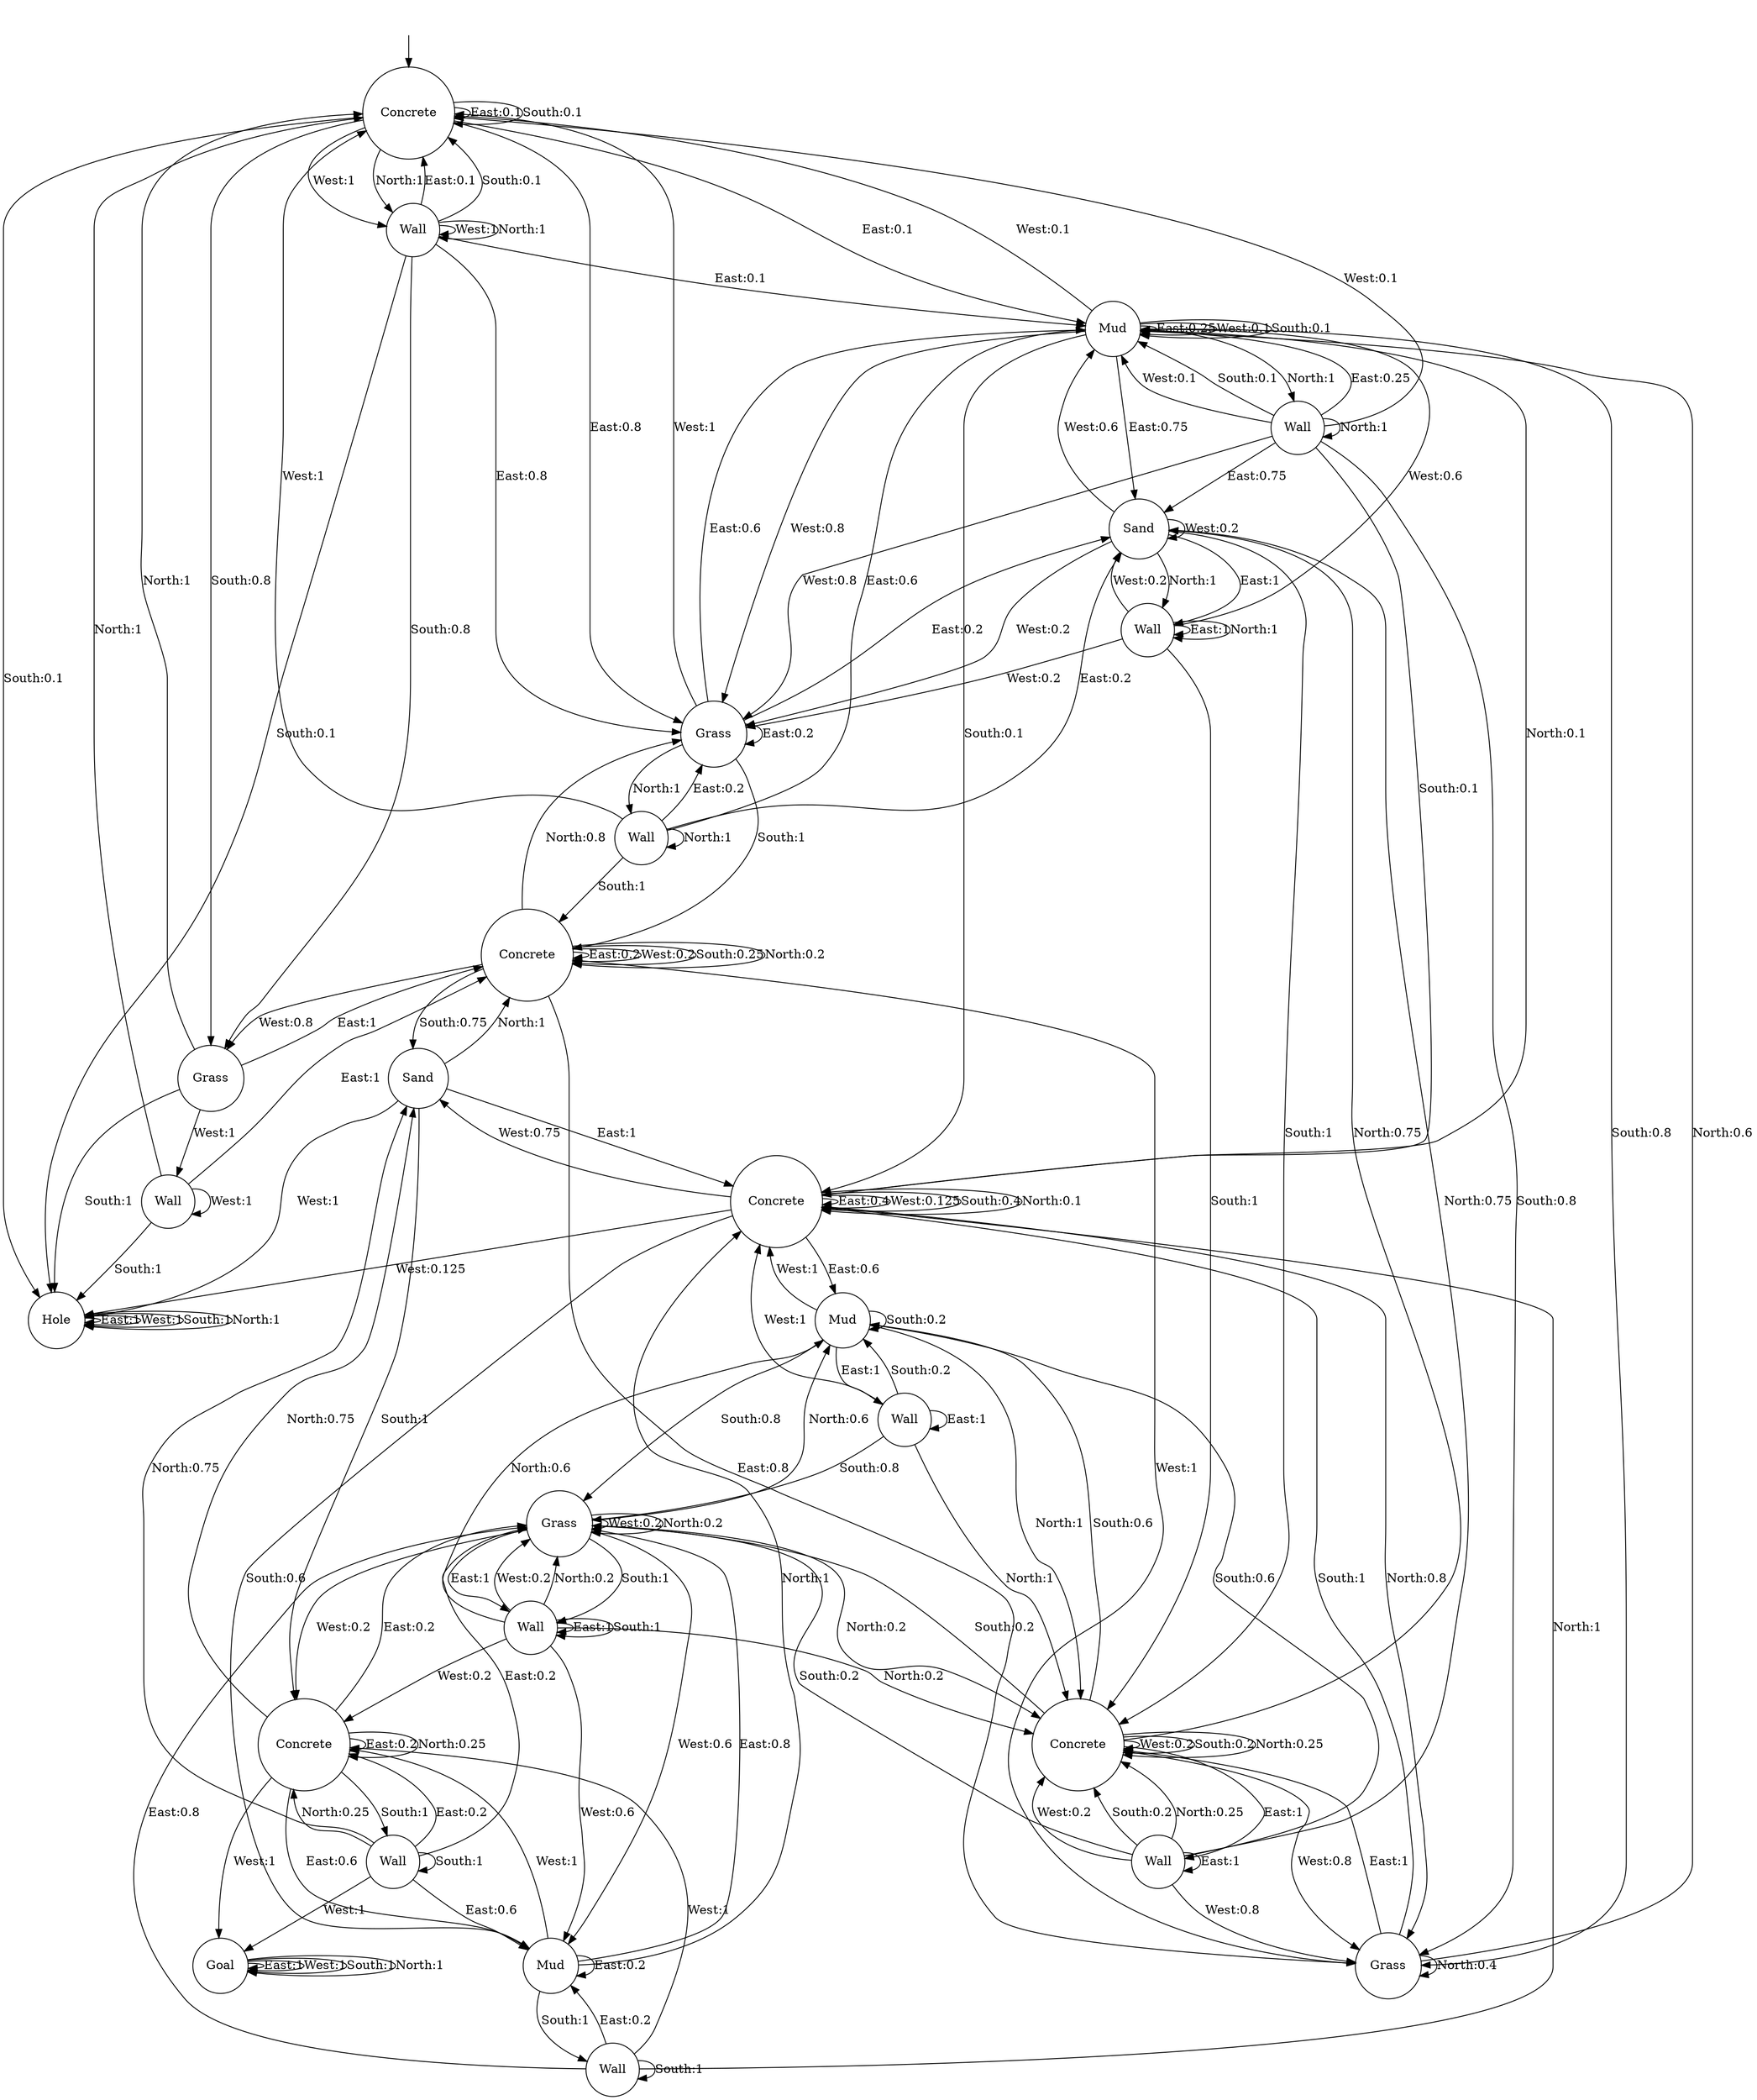 digraph g {
__start0 [label="" shape="none"];
0 [shape="circle" label="Concrete"];
1 [shape="circle" label="Wall"];
2 [shape="circle" label="Wall"];
3 [shape="circle" label="Grass"];
4 [shape="circle" label="Hole"];
5 [shape="circle" label="Goal"];
6 [shape="circle" label="Wall"];
7 [shape="circle" label="Grass"];
8 [shape="circle" label="Concrete"];
9 [shape="circle" label="Sand"];
10 [shape="circle" label="Concrete"];
11 [shape="circle" label="Wall"];
12 [shape="circle" label="Wall"];
13 [shape="circle" label="Mud"];
14 [shape="circle" label="Grass"];
15 [shape="circle" label="Concrete"];
16 [shape="circle" label="Wall"];
17 [shape="circle" label="Mud"];
18 [shape="circle" label="Wall"];
19 [shape="circle" label="Sand"];
20 [shape="circle" label="Concrete"];
21 [shape="circle" label="Wall"];
22 [shape="circle" label="Wall"];
23 [shape="circle" label="Mud"];
24 [shape="circle" label="Wall"];
25 [shape="circle" label="Grass"];
0 -> 0 [label="East:0.1"];
0 -> 7 [label="East:0.8"];
0 -> 13 [label="East:0.1"];
0 -> 1 [label="West:1"];
0 -> 0 [label="South:0.1"];
0 -> 3 [label="South:0.8"];
0 -> 4 [label="South:0.1"];
0 -> 1 [label="North:1"];
1 -> 0 [label="East:0.1"];
1 -> 7 [label="East:0.8"];
1 -> 13 [label="East:0.1"];
1 -> 1 [label="West:1"];
1 -> 0 [label="South:0.1"];
1 -> 3 [label="South:0.8"];
1 -> 4 [label="South:0.1"];
1 -> 1 [label="North:1"];
2 -> 8 [label="East:1"];
2 -> 2 [label="West:1"];
2 -> 4 [label="South:1"];
2 -> 0 [label="North:1"];
3 -> 8 [label="East:1"];
3 -> 2 [label="West:1"];
3 -> 4 [label="South:1"];
3 -> 0 [label="North:1"];
4 -> 4 [label="East:1"];
4 -> 4 [label="West:1"];
4 -> 4 [label="South:1"];
4 -> 4 [label="North:1"];
5 -> 5 [label="East:1"];
5 -> 5 [label="West:1"];
5 -> 5 [label="South:1"];
5 -> 5 [label="North:1"];
6 -> 7 [label="East:0.2"];
6 -> 13 [label="East:0.6"];
6 -> 19 [label="East:0.2"];
6 -> 0 [label="West:1"];
6 -> 8 [label="South:1"];
6 -> 6 [label="North:1"];
7 -> 7 [label="East:0.2"];
7 -> 13 [label="East:0.6"];
7 -> 19 [label="East:0.2"];
7 -> 0 [label="West:1"];
7 -> 8 [label="South:1"];
7 -> 6 [label="North:1"];
8 -> 8 [label="East:0.2"];
8 -> 14 [label="East:0.8"];
8 -> 3 [label="West:0.8"];
8 -> 8 [label="West:0.2"];
8 -> 8 [label="South:0.25"];
8 -> 9 [label="South:0.75"];
8 -> 7 [label="North:0.8"];
8 -> 8 [label="North:0.2"];
9 -> 15 [label="East:1"];
9 -> 4 [label="West:1"];
9 -> 10 [label="South:1"];
9 -> 8 [label="North:1"];
10 -> 10 [label="East:0.2"];
10 -> 17 [label="East:0.6"];
10 -> 25 [label="East:0.2"];
10 -> 5 [label="West:1"];
10 -> 11 [label="South:1"];
10 -> 9 [label="North:0.75"];
10 -> 10 [label="North:0.25"];
11 -> 10 [label="East:0.2"];
11 -> 17 [label="East:0.6"];
11 -> 25 [label="East:0.2"];
11 -> 5 [label="West:1"];
11 -> 11 [label="South:1"];
11 -> 9 [label="North:0.75"];
11 -> 10 [label="North:0.25"];
12 -> 13 [label="East:0.25"];
12 -> 19 [label="East:0.75"];
12 -> 0 [label="West:0.1"];
12 -> 7 [label="West:0.8"];
12 -> 13 [label="West:0.1"];
12 -> 13 [label="South:0.1"];
12 -> 14 [label="South:0.8"];
12 -> 15 [label="South:0.1"];
12 -> 12 [label="North:1"];
13 -> 13 [label="East:0.25"];
13 -> 19 [label="East:0.75"];
13 -> 0 [label="West:0.1"];
13 -> 7 [label="West:0.8"];
13 -> 13 [label="West:0.1"];
13 -> 13 [label="South:0.1"];
13 -> 14 [label="South:0.8"];
13 -> 15 [label="South:0.1"];
13 -> 12 [label="North:1"];
14 -> 20 [label="East:1"];
14 -> 8 [label="West:1"];
14 -> 15 [label="South:1"];
14 -> 13 [label="North:0.6"];
14 -> 14 [label="North:0.4"];
15 -> 15 [label="East:0.4"];
15 -> 23 [label="East:0.6"];
15 -> 4 [label="West:0.125"];
15 -> 9 [label="West:0.75"];
15 -> 15 [label="West:0.125"];
15 -> 15 [label="South:0.4"];
15 -> 17 [label="South:0.6"];
15 -> 13 [label="North:0.1"];
15 -> 14 [label="North:0.8"];
15 -> 15 [label="North:0.1"];
16 -> 17 [label="East:0.2"];
16 -> 25 [label="East:0.8"];
16 -> 10 [label="West:1"];
16 -> 16 [label="South:1"];
16 -> 15 [label="North:1"];
17 -> 17 [label="East:0.2"];
17 -> 25 [label="East:0.8"];
17 -> 10 [label="West:1"];
17 -> 16 [label="South:1"];
17 -> 15 [label="North:1"];
18 -> 18 [label="East:1"];
18 -> 7 [label="West:0.2"];
18 -> 13 [label="West:0.6"];
18 -> 19 [label="West:0.2"];
18 -> 20 [label="South:1"];
18 -> 18 [label="North:1"];
19 -> 18 [label="East:1"];
19 -> 7 [label="West:0.2"];
19 -> 13 [label="West:0.6"];
19 -> 19 [label="West:0.2"];
19 -> 20 [label="South:1"];
19 -> 18 [label="North:1"];
20 -> 21 [label="East:1"];
20 -> 14 [label="West:0.8"];
20 -> 20 [label="West:0.2"];
20 -> 20 [label="South:0.2"];
20 -> 23 [label="South:0.6"];
20 -> 25 [label="South:0.2"];
20 -> 19 [label="North:0.75"];
20 -> 20 [label="North:0.25"];
21 -> 21 [label="East:1"];
21 -> 14 [label="West:0.8"];
21 -> 20 [label="West:0.2"];
21 -> 20 [label="South:0.2"];
21 -> 23 [label="South:0.6"];
21 -> 25 [label="South:0.2"];
21 -> 19 [label="North:0.75"];
21 -> 20 [label="North:0.25"];
22 -> 22 [label="East:1"];
22 -> 15 [label="West:1"];
22 -> 23 [label="South:0.2"];
22 -> 25 [label="South:0.8"];
22 -> 20 [label="North:1"];
23 -> 22 [label="East:1"];
23 -> 15 [label="West:1"];
23 -> 23 [label="South:0.2"];
23 -> 25 [label="South:0.8"];
23 -> 20 [label="North:1"];
24 -> 24 [label="East:1"];
24 -> 10 [label="West:0.2"];
24 -> 17 [label="West:0.6"];
24 -> 25 [label="West:0.2"];
24 -> 24 [label="South:1"];
24 -> 20 [label="North:0.2"];
24 -> 23 [label="North:0.6"];
24 -> 25 [label="North:0.2"];
25 -> 24 [label="East:1"];
25 -> 10 [label="West:0.2"];
25 -> 17 [label="West:0.6"];
25 -> 25 [label="West:0.2"];
25 -> 24 [label="South:1"];
25 -> 20 [label="North:0.2"];
25 -> 23 [label="North:0.6"];
25 -> 25 [label="North:0.2"];
__start0 -> 0;
}

